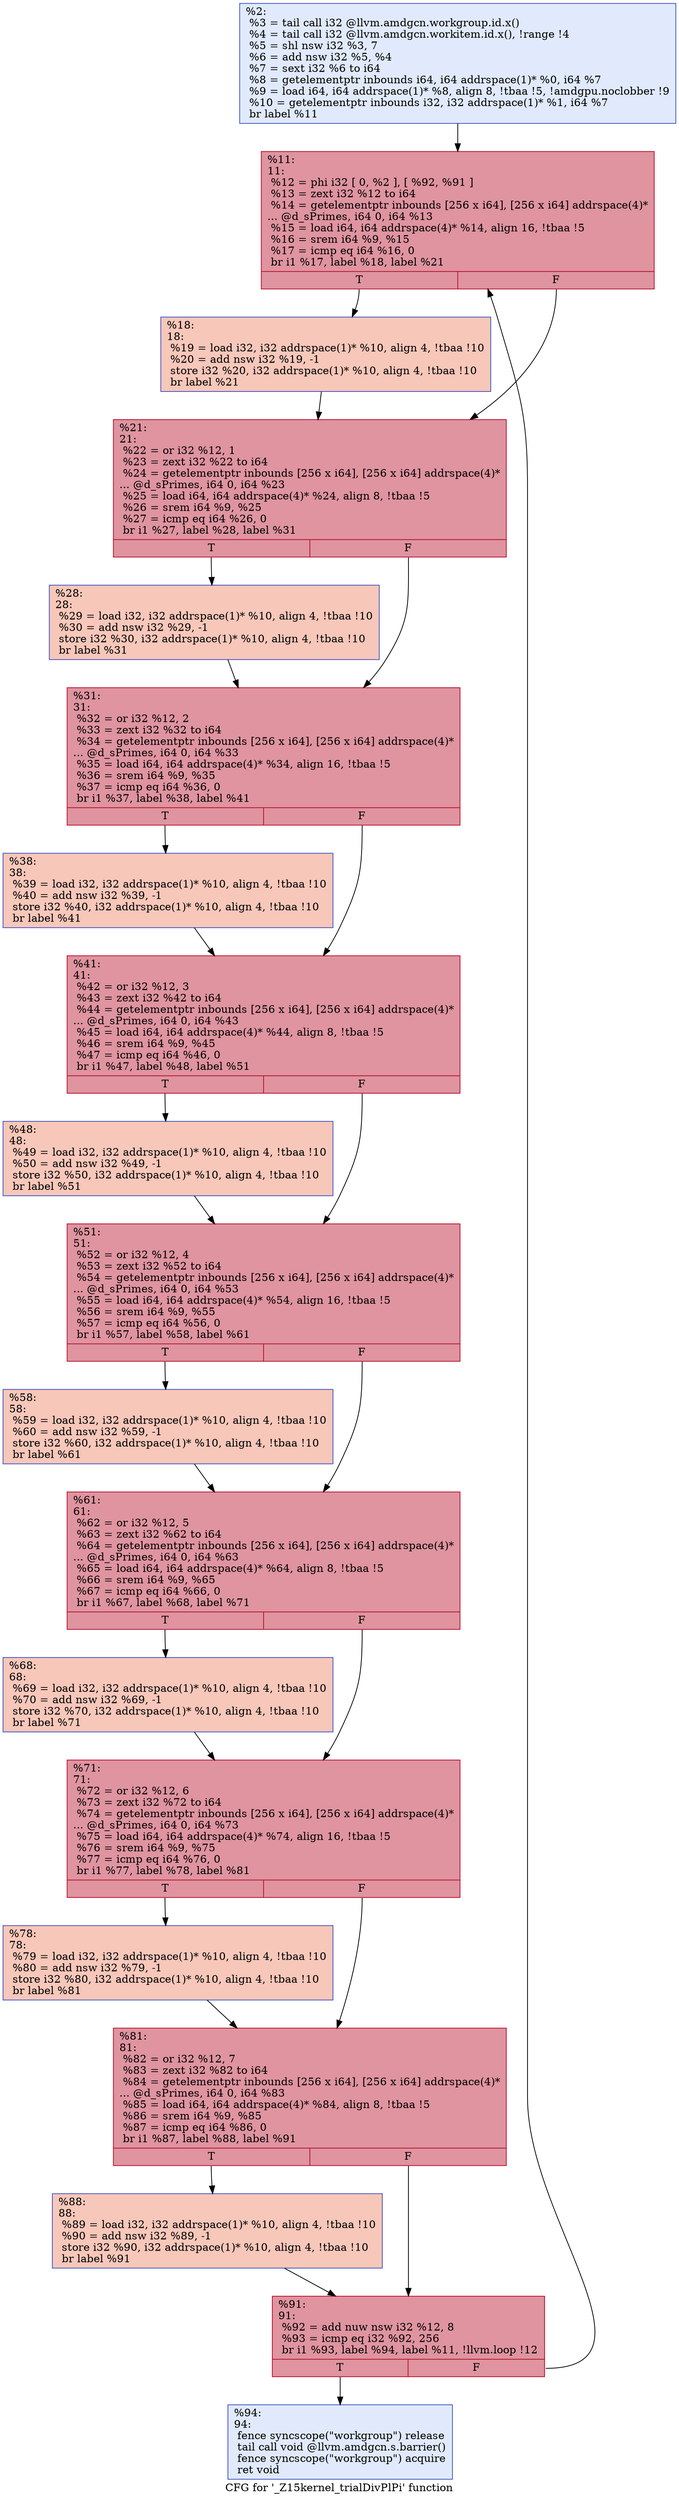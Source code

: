 digraph "CFG for '_Z15kernel_trialDivPlPi' function" {
	label="CFG for '_Z15kernel_trialDivPlPi' function";

	Node0x5f8c320 [shape=record,color="#3d50c3ff", style=filled, fillcolor="#b9d0f970",label="{%2:\l  %3 = tail call i32 @llvm.amdgcn.workgroup.id.x()\l  %4 = tail call i32 @llvm.amdgcn.workitem.id.x(), !range !4\l  %5 = shl nsw i32 %3, 7\l  %6 = add nsw i32 %5, %4\l  %7 = sext i32 %6 to i64\l  %8 = getelementptr inbounds i64, i64 addrspace(1)* %0, i64 %7\l  %9 = load i64, i64 addrspace(1)* %8, align 8, !tbaa !5, !amdgpu.noclobber !9\l  %10 = getelementptr inbounds i32, i32 addrspace(1)* %1, i64 %7\l  br label %11\l}"];
	Node0x5f8c320 -> Node0x5f8d2c0;
	Node0x5f8d2c0 [shape=record,color="#b70d28ff", style=filled, fillcolor="#b70d2870",label="{%11:\l11:                                               \l  %12 = phi i32 [ 0, %2 ], [ %92, %91 ]\l  %13 = zext i32 %12 to i64\l  %14 = getelementptr inbounds [256 x i64], [256 x i64] addrspace(4)*\l... @d_sPrimes, i64 0, i64 %13\l  %15 = load i64, i64 addrspace(4)* %14, align 16, !tbaa !5\l  %16 = srem i64 %9, %15\l  %17 = icmp eq i64 %16, 0\l  br i1 %17, label %18, label %21\l|{<s0>T|<s1>F}}"];
	Node0x5f8d2c0:s0 -> Node0x5f8e550;
	Node0x5f8d2c0:s1 -> Node0x5f8e5e0;
	Node0x5f8e550 [shape=record,color="#3d50c3ff", style=filled, fillcolor="#ec7f6370",label="{%18:\l18:                                               \l  %19 = load i32, i32 addrspace(1)* %10, align 4, !tbaa !10\l  %20 = add nsw i32 %19, -1\l  store i32 %20, i32 addrspace(1)* %10, align 4, !tbaa !10\l  br label %21\l}"];
	Node0x5f8e550 -> Node0x5f8e5e0;
	Node0x5f8e5e0 [shape=record,color="#b70d28ff", style=filled, fillcolor="#b70d2870",label="{%21:\l21:                                               \l  %22 = or i32 %12, 1\l  %23 = zext i32 %22 to i64\l  %24 = getelementptr inbounds [256 x i64], [256 x i64] addrspace(4)*\l... @d_sPrimes, i64 0, i64 %23\l  %25 = load i64, i64 addrspace(4)* %24, align 8, !tbaa !5\l  %26 = srem i64 %9, %25\l  %27 = icmp eq i64 %26, 0\l  br i1 %27, label %28, label %31\l|{<s0>T|<s1>F}}"];
	Node0x5f8e5e0:s0 -> Node0x5f8f410;
	Node0x5f8e5e0:s1 -> Node0x5f8f460;
	Node0x5f8f410 [shape=record,color="#3d50c3ff", style=filled, fillcolor="#ec7f6370",label="{%28:\l28:                                               \l  %29 = load i32, i32 addrspace(1)* %10, align 4, !tbaa !10\l  %30 = add nsw i32 %29, -1\l  store i32 %30, i32 addrspace(1)* %10, align 4, !tbaa !10\l  br label %31\l}"];
	Node0x5f8f410 -> Node0x5f8f460;
	Node0x5f8f460 [shape=record,color="#b70d28ff", style=filled, fillcolor="#b70d2870",label="{%31:\l31:                                               \l  %32 = or i32 %12, 2\l  %33 = zext i32 %32 to i64\l  %34 = getelementptr inbounds [256 x i64], [256 x i64] addrspace(4)*\l... @d_sPrimes, i64 0, i64 %33\l  %35 = load i64, i64 addrspace(4)* %34, align 16, !tbaa !5\l  %36 = srem i64 %9, %35\l  %37 = icmp eq i64 %36, 0\l  br i1 %37, label %38, label %41\l|{<s0>T|<s1>F}}"];
	Node0x5f8f460:s0 -> Node0x5f8fc20;
	Node0x5f8f460:s1 -> Node0x5f8fc70;
	Node0x5f8fc20 [shape=record,color="#3d50c3ff", style=filled, fillcolor="#ec7f6370",label="{%38:\l38:                                               \l  %39 = load i32, i32 addrspace(1)* %10, align 4, !tbaa !10\l  %40 = add nsw i32 %39, -1\l  store i32 %40, i32 addrspace(1)* %10, align 4, !tbaa !10\l  br label %41\l}"];
	Node0x5f8fc20 -> Node0x5f8fc70;
	Node0x5f8fc70 [shape=record,color="#b70d28ff", style=filled, fillcolor="#b70d2870",label="{%41:\l41:                                               \l  %42 = or i32 %12, 3\l  %43 = zext i32 %42 to i64\l  %44 = getelementptr inbounds [256 x i64], [256 x i64] addrspace(4)*\l... @d_sPrimes, i64 0, i64 %43\l  %45 = load i64, i64 addrspace(4)* %44, align 8, !tbaa !5\l  %46 = srem i64 %9, %45\l  %47 = icmp eq i64 %46, 0\l  br i1 %47, label %48, label %51\l|{<s0>T|<s1>F}}"];
	Node0x5f8fc70:s0 -> Node0x5f902f0;
	Node0x5f8fc70:s1 -> Node0x5f90340;
	Node0x5f902f0 [shape=record,color="#3d50c3ff", style=filled, fillcolor="#ec7f6370",label="{%48:\l48:                                               \l  %49 = load i32, i32 addrspace(1)* %10, align 4, !tbaa !10\l  %50 = add nsw i32 %49, -1\l  store i32 %50, i32 addrspace(1)* %10, align 4, !tbaa !10\l  br label %51\l}"];
	Node0x5f902f0 -> Node0x5f90340;
	Node0x5f90340 [shape=record,color="#b70d28ff", style=filled, fillcolor="#b70d2870",label="{%51:\l51:                                               \l  %52 = or i32 %12, 4\l  %53 = zext i32 %52 to i64\l  %54 = getelementptr inbounds [256 x i64], [256 x i64] addrspace(4)*\l... @d_sPrimes, i64 0, i64 %53\l  %55 = load i64, i64 addrspace(4)* %54, align 16, !tbaa !5\l  %56 = srem i64 %9, %55\l  %57 = icmp eq i64 %56, 0\l  br i1 %57, label %58, label %61\l|{<s0>T|<s1>F}}"];
	Node0x5f90340:s0 -> Node0x5f909c0;
	Node0x5f90340:s1 -> Node0x5f90a10;
	Node0x5f909c0 [shape=record,color="#3d50c3ff", style=filled, fillcolor="#ec7f6370",label="{%58:\l58:                                               \l  %59 = load i32, i32 addrspace(1)* %10, align 4, !tbaa !10\l  %60 = add nsw i32 %59, -1\l  store i32 %60, i32 addrspace(1)* %10, align 4, !tbaa !10\l  br label %61\l}"];
	Node0x5f909c0 -> Node0x5f90a10;
	Node0x5f90a10 [shape=record,color="#b70d28ff", style=filled, fillcolor="#b70d2870",label="{%61:\l61:                                               \l  %62 = or i32 %12, 5\l  %63 = zext i32 %62 to i64\l  %64 = getelementptr inbounds [256 x i64], [256 x i64] addrspace(4)*\l... @d_sPrimes, i64 0, i64 %63\l  %65 = load i64, i64 addrspace(4)* %64, align 8, !tbaa !5\l  %66 = srem i64 %9, %65\l  %67 = icmp eq i64 %66, 0\l  br i1 %67, label %68, label %71\l|{<s0>T|<s1>F}}"];
	Node0x5f90a10:s0 -> Node0x5f8f9c0;
	Node0x5f90a10:s1 -> Node0x5f91310;
	Node0x5f8f9c0 [shape=record,color="#3d50c3ff", style=filled, fillcolor="#ec7f6370",label="{%68:\l68:                                               \l  %69 = load i32, i32 addrspace(1)* %10, align 4, !tbaa !10\l  %70 = add nsw i32 %69, -1\l  store i32 %70, i32 addrspace(1)* %10, align 4, !tbaa !10\l  br label %71\l}"];
	Node0x5f8f9c0 -> Node0x5f91310;
	Node0x5f91310 [shape=record,color="#b70d28ff", style=filled, fillcolor="#b70d2870",label="{%71:\l71:                                               \l  %72 = or i32 %12, 6\l  %73 = zext i32 %72 to i64\l  %74 = getelementptr inbounds [256 x i64], [256 x i64] addrspace(4)*\l... @d_sPrimes, i64 0, i64 %73\l  %75 = load i64, i64 addrspace(4)* %74, align 16, !tbaa !5\l  %76 = srem i64 %9, %75\l  %77 = icmp eq i64 %76, 0\l  br i1 %77, label %78, label %81\l|{<s0>T|<s1>F}}"];
	Node0x5f91310:s0 -> Node0x5f91960;
	Node0x5f91310:s1 -> Node0x5f919b0;
	Node0x5f91960 [shape=record,color="#3d50c3ff", style=filled, fillcolor="#ec7f6370",label="{%78:\l78:                                               \l  %79 = load i32, i32 addrspace(1)* %10, align 4, !tbaa !10\l  %80 = add nsw i32 %79, -1\l  store i32 %80, i32 addrspace(1)* %10, align 4, !tbaa !10\l  br label %81\l}"];
	Node0x5f91960 -> Node0x5f919b0;
	Node0x5f919b0 [shape=record,color="#b70d28ff", style=filled, fillcolor="#b70d2870",label="{%81:\l81:                                               \l  %82 = or i32 %12, 7\l  %83 = zext i32 %82 to i64\l  %84 = getelementptr inbounds [256 x i64], [256 x i64] addrspace(4)*\l... @d_sPrimes, i64 0, i64 %83\l  %85 = load i64, i64 addrspace(4)* %84, align 8, !tbaa !5\l  %86 = srem i64 %9, %85\l  %87 = icmp eq i64 %86, 0\l  br i1 %87, label %88, label %91\l|{<s0>T|<s1>F}}"];
	Node0x5f919b0:s0 -> Node0x5f92000;
	Node0x5f919b0:s1 -> Node0x5f8da90;
	Node0x5f92000 [shape=record,color="#3d50c3ff", style=filled, fillcolor="#ec7f6370",label="{%88:\l88:                                               \l  %89 = load i32, i32 addrspace(1)* %10, align 4, !tbaa !10\l  %90 = add nsw i32 %89, -1\l  store i32 %90, i32 addrspace(1)* %10, align 4, !tbaa !10\l  br label %91\l}"];
	Node0x5f92000 -> Node0x5f8da90;
	Node0x5f8da90 [shape=record,color="#b70d28ff", style=filled, fillcolor="#b70d2870",label="{%91:\l91:                                               \l  %92 = add nuw nsw i32 %12, 8\l  %93 = icmp eq i32 %92, 256\l  br i1 %93, label %94, label %11, !llvm.loop !12\l|{<s0>T|<s1>F}}"];
	Node0x5f8da90:s0 -> Node0x5f92420;
	Node0x5f8da90:s1 -> Node0x5f8d2c0;
	Node0x5f92420 [shape=record,color="#3d50c3ff", style=filled, fillcolor="#b9d0f970",label="{%94:\l94:                                               \l  fence syncscope(\"workgroup\") release\l  tail call void @llvm.amdgcn.s.barrier()\l  fence syncscope(\"workgroup\") acquire\l  ret void\l}"];
}
